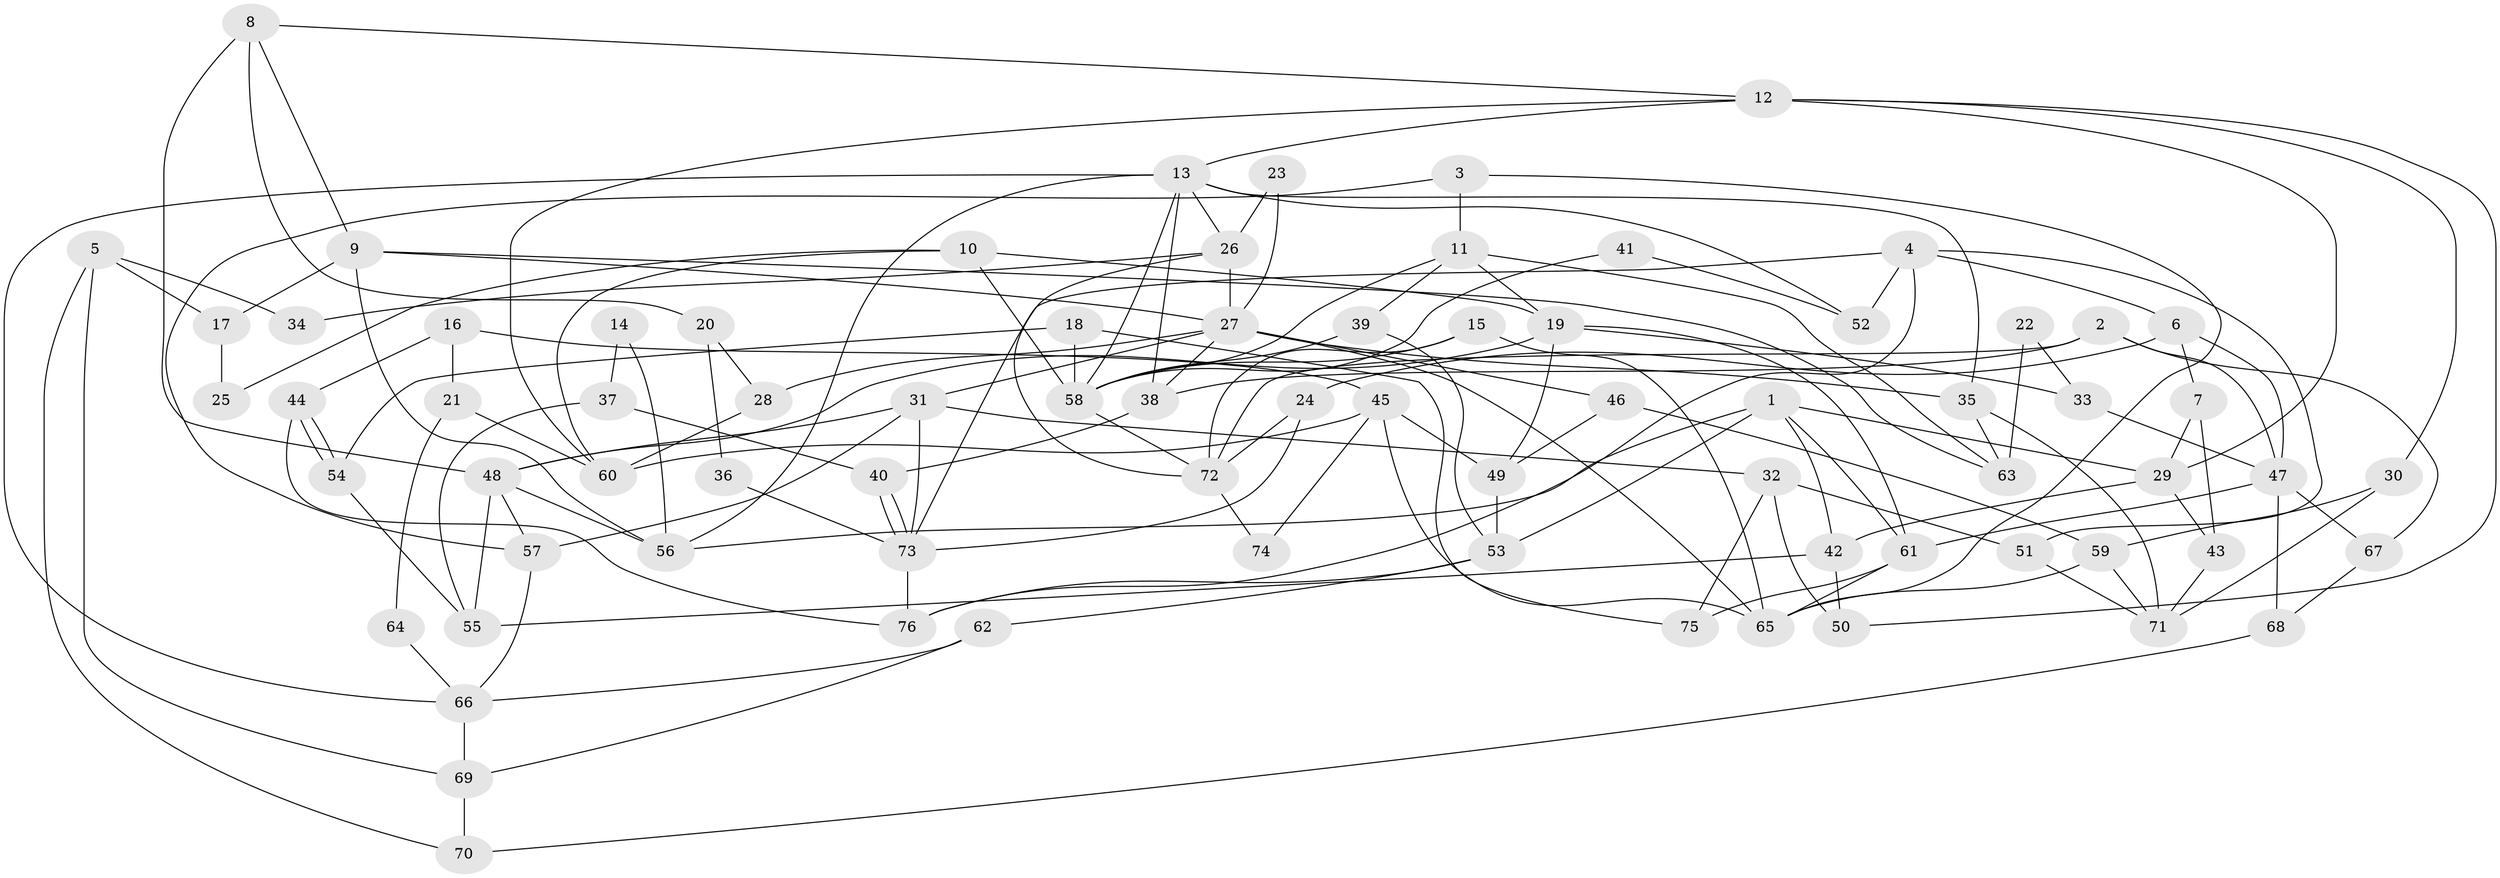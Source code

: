 // Generated by graph-tools (version 1.1) at 2025/50/03/09/25 03:50:14]
// undirected, 76 vertices, 152 edges
graph export_dot {
graph [start="1"]
  node [color=gray90,style=filled];
  1;
  2;
  3;
  4;
  5;
  6;
  7;
  8;
  9;
  10;
  11;
  12;
  13;
  14;
  15;
  16;
  17;
  18;
  19;
  20;
  21;
  22;
  23;
  24;
  25;
  26;
  27;
  28;
  29;
  30;
  31;
  32;
  33;
  34;
  35;
  36;
  37;
  38;
  39;
  40;
  41;
  42;
  43;
  44;
  45;
  46;
  47;
  48;
  49;
  50;
  51;
  52;
  53;
  54;
  55;
  56;
  57;
  58;
  59;
  60;
  61;
  62;
  63;
  64;
  65;
  66;
  67;
  68;
  69;
  70;
  71;
  72;
  73;
  74;
  75;
  76;
  1 -- 42;
  1 -- 61;
  1 -- 29;
  1 -- 53;
  1 -- 56;
  2 -- 72;
  2 -- 38;
  2 -- 47;
  2 -- 67;
  3 -- 57;
  3 -- 65;
  3 -- 11;
  4 -- 76;
  4 -- 73;
  4 -- 6;
  4 -- 51;
  4 -- 52;
  5 -- 70;
  5 -- 69;
  5 -- 17;
  5 -- 34;
  6 -- 47;
  6 -- 7;
  6 -- 24;
  7 -- 29;
  7 -- 43;
  8 -- 9;
  8 -- 48;
  8 -- 12;
  8 -- 20;
  9 -- 27;
  9 -- 56;
  9 -- 17;
  9 -- 63;
  10 -- 58;
  10 -- 19;
  10 -- 25;
  10 -- 60;
  11 -- 58;
  11 -- 19;
  11 -- 39;
  11 -- 63;
  12 -- 13;
  12 -- 29;
  12 -- 30;
  12 -- 50;
  12 -- 60;
  13 -- 35;
  13 -- 58;
  13 -- 26;
  13 -- 38;
  13 -- 52;
  13 -- 56;
  13 -- 66;
  14 -- 37;
  14 -- 56;
  15 -- 65;
  15 -- 72;
  15 -- 58;
  16 -- 45;
  16 -- 44;
  16 -- 21;
  17 -- 25;
  18 -- 58;
  18 -- 54;
  18 -- 75;
  19 -- 49;
  19 -- 33;
  19 -- 48;
  19 -- 61;
  20 -- 28;
  20 -- 36;
  21 -- 60;
  21 -- 64;
  22 -- 33;
  22 -- 63;
  23 -- 27;
  23 -- 26;
  24 -- 72;
  24 -- 73;
  26 -- 27;
  26 -- 34;
  26 -- 72;
  27 -- 31;
  27 -- 35;
  27 -- 28;
  27 -- 38;
  27 -- 46;
  27 -- 65;
  28 -- 60;
  29 -- 42;
  29 -- 43;
  30 -- 59;
  30 -- 71;
  31 -- 73;
  31 -- 48;
  31 -- 32;
  31 -- 57;
  32 -- 51;
  32 -- 50;
  32 -- 75;
  33 -- 47;
  35 -- 71;
  35 -- 63;
  36 -- 73;
  37 -- 55;
  37 -- 40;
  38 -- 40;
  39 -- 53;
  39 -- 58;
  40 -- 73;
  40 -- 73;
  41 -- 58;
  41 -- 52;
  42 -- 50;
  42 -- 55;
  43 -- 71;
  44 -- 76;
  44 -- 54;
  44 -- 54;
  45 -- 65;
  45 -- 60;
  45 -- 49;
  45 -- 74;
  46 -- 59;
  46 -- 49;
  47 -- 61;
  47 -- 67;
  47 -- 68;
  48 -- 56;
  48 -- 55;
  48 -- 57;
  49 -- 53;
  51 -- 71;
  53 -- 62;
  53 -- 76;
  54 -- 55;
  57 -- 66;
  58 -- 72;
  59 -- 71;
  59 -- 65;
  61 -- 75;
  61 -- 65;
  62 -- 66;
  62 -- 69;
  64 -- 66;
  66 -- 69;
  67 -- 68;
  68 -- 70;
  69 -- 70;
  72 -- 74;
  73 -- 76;
}
